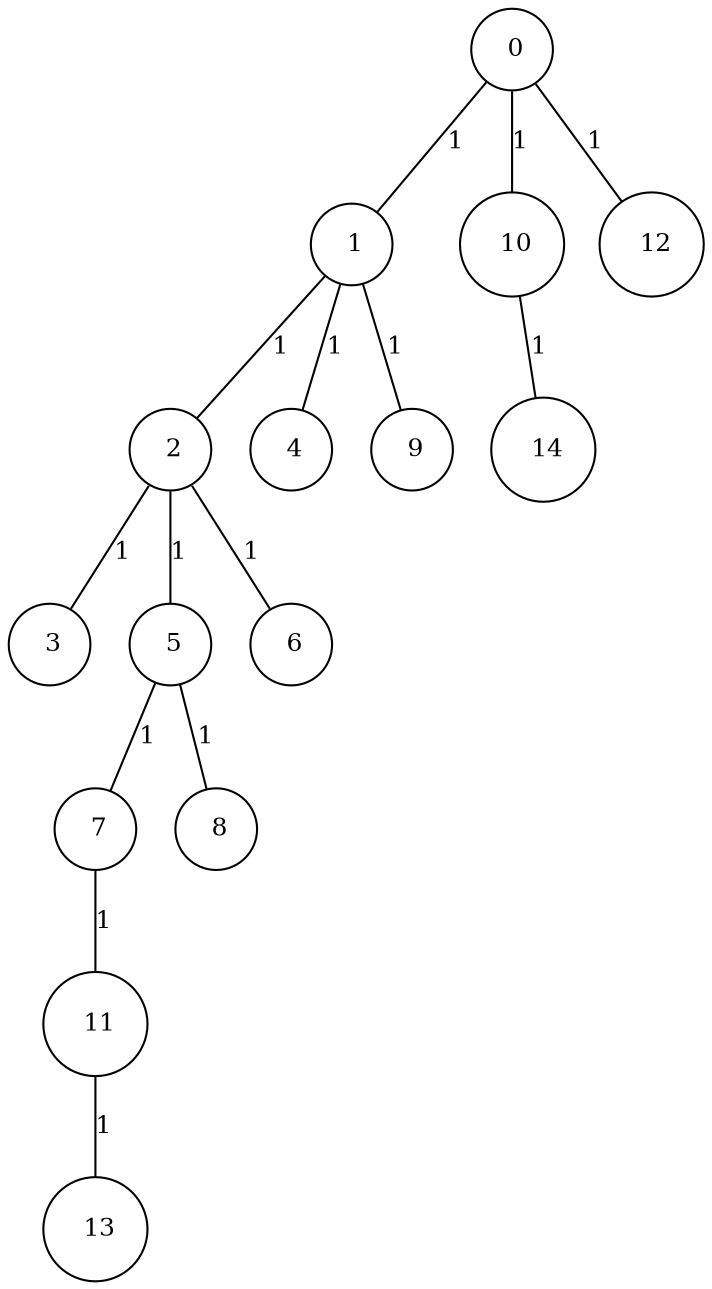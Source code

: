 graph G {
size="8.5,11;"
ratio = "expand;"
fixedsize="true;"
overlap="scale;"
node[shape=circle,width=.12,hight=.12,fontsize=12]
edge[fontsize=12]

0[label=" 0" color=black, pos="0.74163715,2.1455545!"];
1[label=" 1" color=black, pos="1.5207475,2.4633203!"];
2[label=" 2" color=black, pos="2.416401,0.3337959!"];
3[label=" 3" color=black, pos="1.9852109,2.8985223!"];
4[label=" 4" color=black, pos="1.6575939,2.1317891!"];
5[label=" 5" color=black, pos="0.83941196,0.20269403!"];
6[label=" 6" color=black, pos="0.17748568,1.6309353!"];
7[label=" 7" color=black, pos="1.9252474,2.7971824!"];
8[label=" 8" color=black, pos="1.6307975,0.16947571!"];
9[label=" 9" color=black, pos="1.5785551,1.3171245!"];
10[label=" 10" color=black, pos="0.90854647,2.3182461!"];
11[label=" 11" color=black, pos="2.863524,2.4046622!"];
12[label=" 12" color=black, pos="2.7180291,1.6603244!"];
13[label=" 13" color=black, pos="2.4923349,0.47163008!"];
14[label=" 14" color=black, pos="0.2291242,0.23936462!"];
0--1[label="1"]
0--10[label="1"]
0--12[label="1"]
1--2[label="1"]
1--4[label="1"]
1--9[label="1"]
2--3[label="1"]
2--5[label="1"]
2--6[label="1"]
5--7[label="1"]
5--8[label="1"]
7--11[label="1"]
10--14[label="1"]
11--13[label="1"]

}
